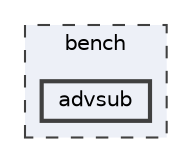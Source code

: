 digraph "bench/advsub"
{
 // LATEX_PDF_SIZE
  bgcolor="transparent";
  edge [fontname=Helvetica,fontsize=10,labelfontname=Helvetica,labelfontsize=10];
  node [fontname=Helvetica,fontsize=10,shape=box,height=0.2,width=0.4];
  compound=true
  subgraph clusterdir_a36c4719283424f51e58ca3678e5dea3 {
    graph [ bgcolor="#edf0f7", pencolor="grey25", label="bench", fontname=Helvetica,fontsize=10 style="filled,dashed", URL="dir_a36c4719283424f51e58ca3678e5dea3.html",tooltip=""]
  dir_83822279d119ca26a8cf3ad6e5dce058 [label="advsub", fillcolor="#edf0f7", color="grey25", style="filled,bold", URL="dir_83822279d119ca26a8cf3ad6e5dce058.html",tooltip=""];
  }
}
